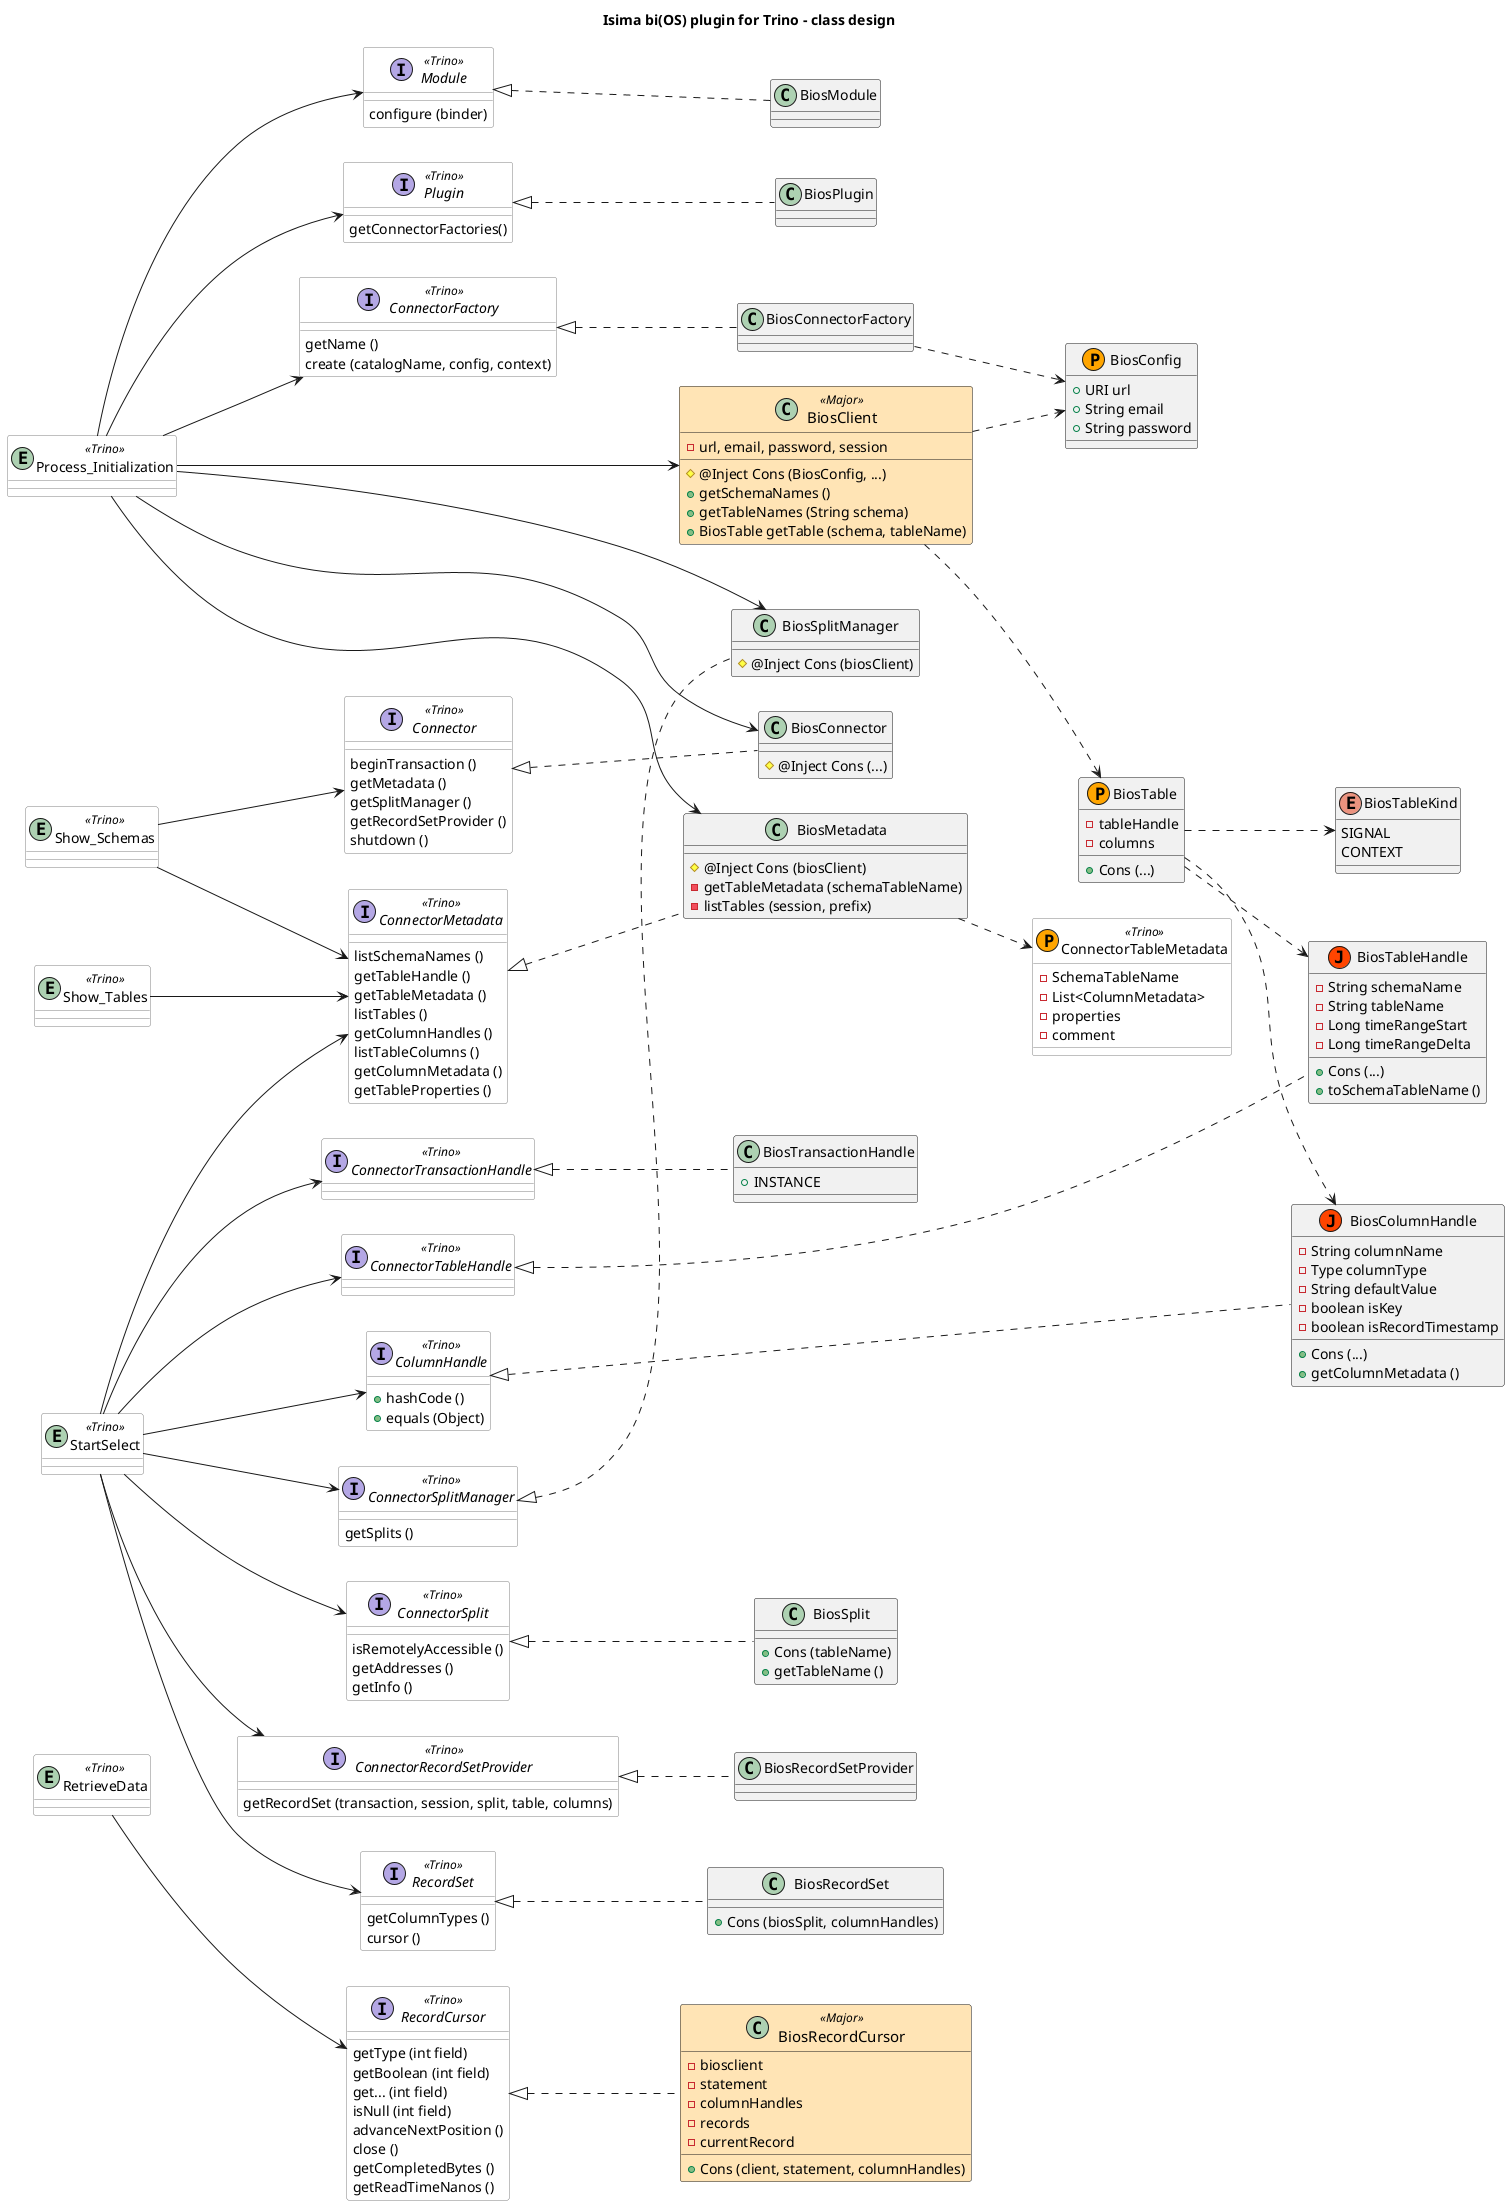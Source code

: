 @startuml trino-bios-design
title Isima bi(OS) plugin for Trino - class design

left to right direction
skinparam shadowing false

skinparam class {
    BackgroundColor<<Trino>> white
    BorderColor<<Trino>> gray
    BackgroundColor<<Major>> moccasin
    FontSize<<Major>> 15
}

class BiosConfig << (P, orange) >> {
    + URI url
    + String email
    + String password
}

class BiosClient <<Major>> {
    # @Inject Cons (BiosConfig, ...)
    - url, email, password, session
    + getSchemaNames ()
    + getTableNames (String schema)
    + BiosTable getTable (schema, tableName)
}

interface ColumnHandle <<Trino>> {
    + hashCode ()
    + equals (Object)
}

class BiosColumnHandle << (J, orangeRed) >> implements ColumnHandle {
    + Cons (...)
    - String columnName
    - Type columnType
    - String defaultValue
    - boolean isKey
    - boolean isRecordTimestamp
    + getColumnMetadata ()
}

interface Connector <<Trino>> {
    beginTransaction ()
    getMetadata ()
    getSplitManager ()
    getRecordSetProvider ()
    shutdown ()
}

class BiosConnector implements Connector {
    # @Inject Cons (...)
}

interface ConnectorFactory <<Trino>> {
    getName ()
    create (catalogName, config, context)
}

class BiosConnectorFactory implements ConnectorFactory {
}

interface ConnectorMetadata <<Trino>> {
    listSchemaNames ()
    getTableHandle ()
    getTableMetadata ()
    listTables ()
    getColumnHandles ()
    listTableColumns ()
    getColumnMetadata ()
    getTableProperties ()
}

class BiosMetadata implements ConnectorMetadata {
    # @Inject Cons (biosClient)
    - getTableMetadata (schemaTableName)
    - listTables (session, prefix)
}

interface Module <<Trino>> {
  configure (binder)
}

class BiosModule implements Module {
}

interface Plugin <<Trino>> {
    getConnectorFactories()
}

class BiosPlugin implements Plugin {
}

interface RecordCursor <<Trino>> {
    getType (int field)
    getBoolean (int field)
    get... (int field)
    isNull (int field)
    advanceNextPosition ()
    close ()
    getCompletedBytes ()
    getReadTimeNanos ()
}

class BiosRecordCursor <<Major>> implements RecordCursor {
    + Cons (client, statement, columnHandles)
    - biosclient
    - statement
    - columnHandles
    - records
    - currentRecord
}

interface RecordSet <<Trino>> {
    getColumnTypes ()
    cursor ()
}

class BiosRecordSet implements RecordSet {
    + Cons (biosSplit, columnHandles)
}

interface ConnectorRecordSetProvider <<Trino>> {
    getRecordSet (transaction, session, split, table, columns)
}

class BiosRecordSetProvider implements ConnectorRecordSetProvider {
}

interface ConnectorSplit <<Trino>> {
    isRemotelyAccessible ()
    getAddresses ()
    getInfo ()
}

class BiosSplit implements ConnectorSplit {
    + Cons (tableName)
    + getTableName ()
}

interface ConnectorSplitManager <<Trino>> {
    getSplits ()
}

class BiosSplitManager implements ConnectorSplitManager {
    # @Inject Cons (biosClient)
}

enum BiosTableKind {
    SIGNAL
    CONTEXT
}

class BiosTable << (P, orange) >> {
    + Cons (...)
    - tableHandle
    - columns
}

interface ConnectorTableHandle <<Trino>>

class BiosTableHandle << (J, orangeRed) >> implements ConnectorTableHandle {
    + Cons (...)
    - String schemaName
    - String tableName
    - Long timeRangeStart
    - Long timeRangeDelta
    + toSchemaTableName ()
}

interface ConnectorTransactionHandle <<Trino>>

class BiosTransactionHandle implements ConnectorTransactionHandle {
    + INSTANCE
}

class ConnectorTableMetadata << (P, orange) >> <<Trino>> {
    - SchemaTableName
    - List<ColumnMetadata>
    - properties
    - comment
}


entity Process_Initialization <<Trino>>
Process_Initialization --> Module
Process_Initialization --> Plugin
Process_Initialization --> ConnectorFactory
Process_Initialization --> BiosClient
Process_Initialization --> BiosMetadata
Process_Initialization --> BiosSplitManager
Process_Initialization --> BiosConnector
BiosConnectorFactory ..> BiosConfig
BiosClient ..> BiosConfig

entity Show_Schemas <<Trino>>
Show_Schemas --> Connector
Show_Schemas --> ConnectorMetadata
'BiosMetadata ..> BiosClient
'BiosSplitManager ..> BiosClient
'BiosRecordCursor ..> BiosClient
'BiosRecordSet ..> BiosClient
'BiosRecordSetProvider ..> BiosClient
BiosClient ..> BiosTable
BiosTable ..> BiosTableKind
BiosTable ..> BiosTableHandle
BiosTable ..> BiosColumnHandle

entity Show_Tables <<Trino>>
Show_Tables --> ConnectorMetadata

entity StartSelect <<Trino>>
StartSelect --> ConnectorMetadata
StartSelect --> ConnectorTransactionHandle
StartSelect --> ConnectorTableHandle
StartSelect --> ColumnHandle
StartSelect --> ConnectorSplitManager
StartSelect --> ConnectorSplit
StartSelect --> ConnectorRecordSetProvider
StartSelect --> RecordSet
BiosMetadata ..> ConnectorTableMetadata

entity RetrieveData <<Trino>>
RetrieveData --> RecordCursor


Process_Initialization .[hidden]> Show_Schemas
Show_Schemas .[hidden]> Show_Tables
Show_Tables .[hidden]> StartSelect
StartSelect .[hidden]> RetrieveData

BiosModule .[hidden]> BiosPlugin
BiosPlugin .[hidden]> BiosConnectorFactory
BiosConnectorFactory .[hidden]> BiosClient

BiosClient .[hidden]> BiosMetadata
BiosMetadata .[hidden]> BiosSplitManager
BiosSplitManager .[hidden]> BiosConnector


ConnectorMetadata .[hidden]> ConnectorTransactionHandle
ConnectorTransactionHandle .[hidden]> ConnectorTableHandle
ConnectorTableHandle .[hidden]> ColumnHandle
ColumnHandle .[hidden]> ConnectorSplitManager
ConnectorSplitManager .[hidden]> ConnectorSplit
ConnectorSplit .[hidden]> ConnectorRecordSetProvider
ConnectorRecordSetProvider .[hidden]> RecordSet



newpage
title Legend

interface Interface1 {
    + function1() - implemented by Bios class
}

class Class implements Interface1 {
    + Cons () - Constructor
    - privateVariable
    + publicVariable
    - privateFunction()
    + publicFunction()
}

class POJO << (P, orange) >> {
    + Cons () - Constructor
    - gettable member
    + gettable and settable member
}

class JsonPOJO << (J, orangeRed) >> {
    + Cons () - Constructor
    - gettable member
    + gettable and settable member
}

@enduml
